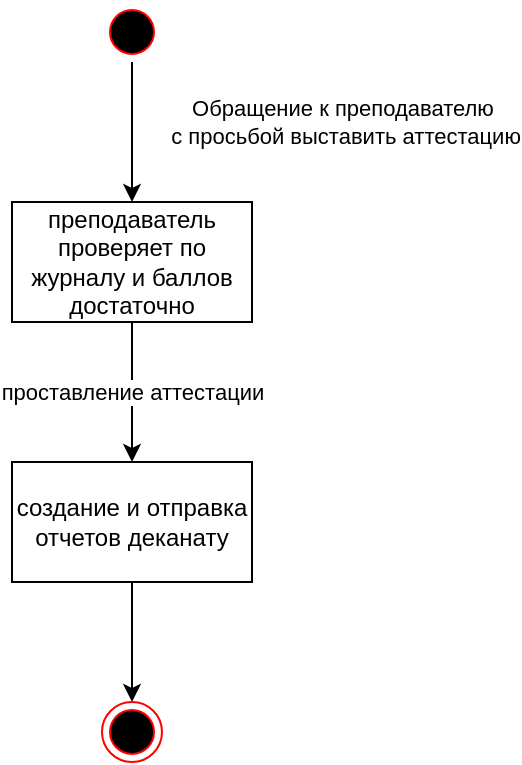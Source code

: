 <mxfile version="20.3.0" type="device"><diagram id="ECeT_BMKh6INGcBDpn_o" name="Страница 1"><mxGraphModel dx="1038" dy="641" grid="1" gridSize="10" guides="1" tooltips="1" connect="1" arrows="1" fold="1" page="1" pageScale="1" pageWidth="827" pageHeight="1169" math="0" shadow="0"><root><mxCell id="0"/><mxCell id="1" parent="0"/><mxCell id="YvDu36RJ0Tne36WwuU2m-4" value="Обращение к преподавателю&lt;br&gt;&amp;nbsp;с просьбой выставить аттестацию" style="edgeStyle=orthogonalEdgeStyle;rounded=0;orthogonalLoop=1;jettySize=auto;html=1;" edge="1" parent="1" source="YvDu36RJ0Tne36WwuU2m-1" target="YvDu36RJ0Tne36WwuU2m-3"><mxGeometry x="-0.143" y="105" relative="1" as="geometry"><mxPoint as="offset"/></mxGeometry></mxCell><mxCell id="YvDu36RJ0Tne36WwuU2m-1" value="" style="ellipse;html=1;shape=startState;fillColor=#000000;strokeColor=#ff0000;" vertex="1" parent="1"><mxGeometry x="130" y="40" width="30" height="30" as="geometry"/></mxCell><mxCell id="YvDu36RJ0Tne36WwuU2m-5" value="проставление аттестации" style="edgeStyle=orthogonalEdgeStyle;rounded=0;orthogonalLoop=1;jettySize=auto;html=1;entryX=0.5;entryY=0;entryDx=0;entryDy=0;" edge="1" parent="1" source="YvDu36RJ0Tne36WwuU2m-3" target="YvDu36RJ0Tne36WwuU2m-6"><mxGeometry relative="1" as="geometry"><mxPoint x="145" y="260" as="targetPoint"/></mxGeometry></mxCell><mxCell id="YvDu36RJ0Tne36WwuU2m-3" value="преподаватель проверяет по журналу и баллов достаточно" style="rounded=0;whiteSpace=wrap;html=1;" vertex="1" parent="1"><mxGeometry x="85" y="140" width="120" height="60" as="geometry"/></mxCell><mxCell id="YvDu36RJ0Tne36WwuU2m-7" style="edgeStyle=orthogonalEdgeStyle;rounded=0;orthogonalLoop=1;jettySize=auto;html=1;" edge="1" parent="1" source="YvDu36RJ0Tne36WwuU2m-6"><mxGeometry relative="1" as="geometry"><mxPoint x="145" y="390" as="targetPoint"/></mxGeometry></mxCell><mxCell id="YvDu36RJ0Tne36WwuU2m-6" value="создание и отправка отчетов деканату" style="rounded=0;whiteSpace=wrap;html=1;" vertex="1" parent="1"><mxGeometry x="85" y="270" width="120" height="60" as="geometry"/></mxCell><mxCell id="YvDu36RJ0Tne36WwuU2m-8" value="" style="ellipse;html=1;shape=endState;fillColor=#000000;strokeColor=#ff0000;" vertex="1" parent="1"><mxGeometry x="130" y="390" width="30" height="30" as="geometry"/></mxCell></root></mxGraphModel></diagram></mxfile>